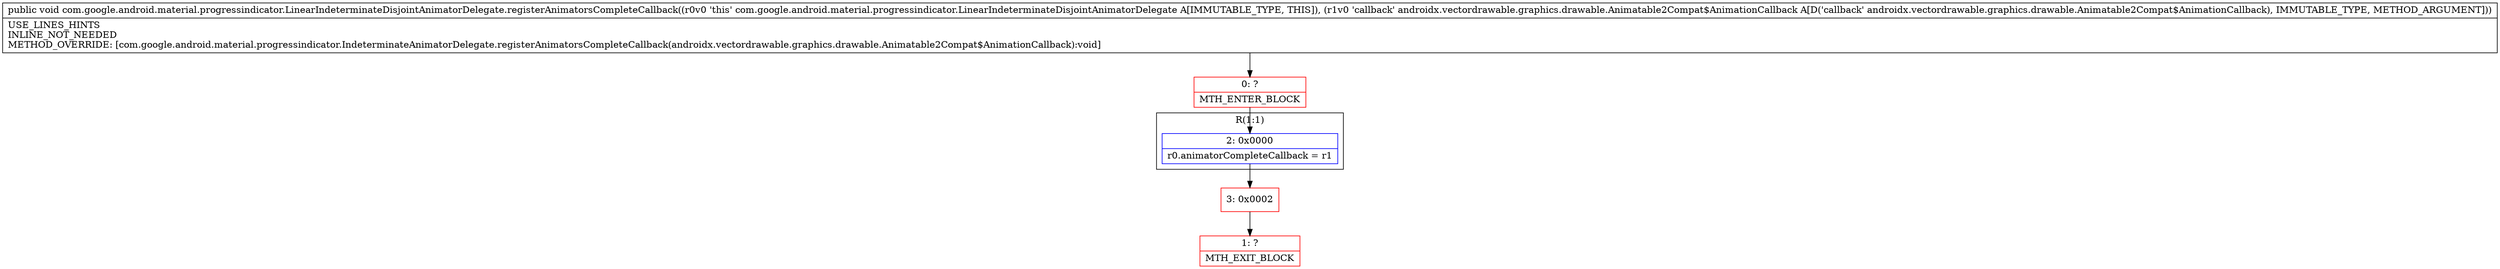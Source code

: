 digraph "CFG forcom.google.android.material.progressindicator.LinearIndeterminateDisjointAnimatorDelegate.registerAnimatorsCompleteCallback(Landroidx\/vectordrawable\/graphics\/drawable\/Animatable2Compat$AnimationCallback;)V" {
subgraph cluster_Region_830073818 {
label = "R(1:1)";
node [shape=record,color=blue];
Node_2 [shape=record,label="{2\:\ 0x0000|r0.animatorCompleteCallback = r1\l}"];
}
Node_0 [shape=record,color=red,label="{0\:\ ?|MTH_ENTER_BLOCK\l}"];
Node_3 [shape=record,color=red,label="{3\:\ 0x0002}"];
Node_1 [shape=record,color=red,label="{1\:\ ?|MTH_EXIT_BLOCK\l}"];
MethodNode[shape=record,label="{public void com.google.android.material.progressindicator.LinearIndeterminateDisjointAnimatorDelegate.registerAnimatorsCompleteCallback((r0v0 'this' com.google.android.material.progressindicator.LinearIndeterminateDisjointAnimatorDelegate A[IMMUTABLE_TYPE, THIS]), (r1v0 'callback' androidx.vectordrawable.graphics.drawable.Animatable2Compat$AnimationCallback A[D('callback' androidx.vectordrawable.graphics.drawable.Animatable2Compat$AnimationCallback), IMMUTABLE_TYPE, METHOD_ARGUMENT]))  | USE_LINES_HINTS\lINLINE_NOT_NEEDED\lMETHOD_OVERRIDE: [com.google.android.material.progressindicator.IndeterminateAnimatorDelegate.registerAnimatorsCompleteCallback(androidx.vectordrawable.graphics.drawable.Animatable2Compat$AnimationCallback):void]\l}"];
MethodNode -> Node_0;Node_2 -> Node_3;
Node_0 -> Node_2;
Node_3 -> Node_1;
}


